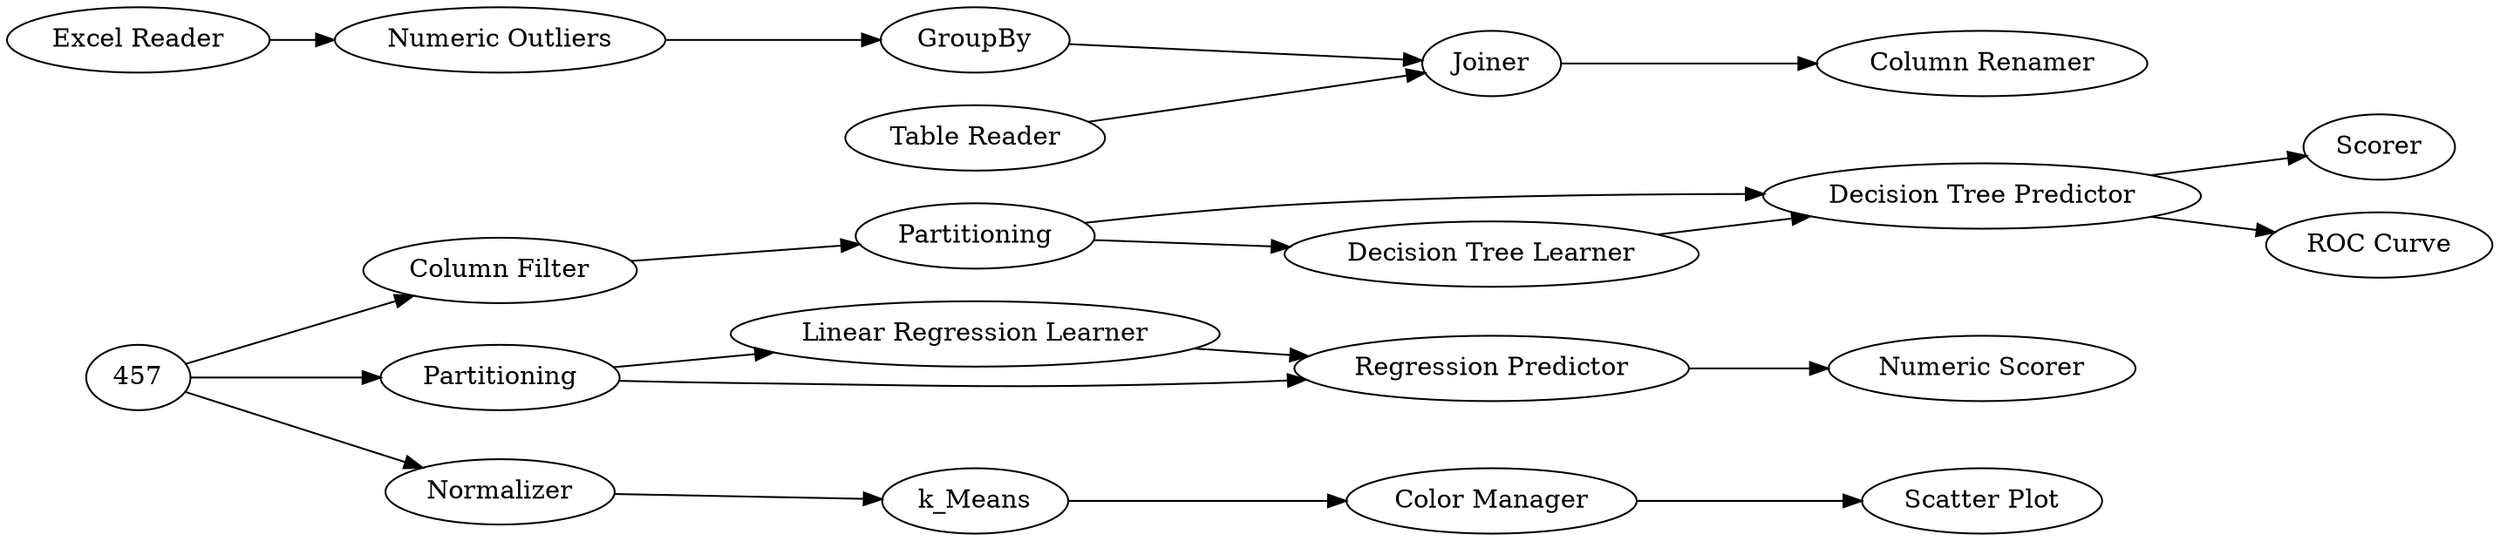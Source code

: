 digraph {
	446 [label=Partitioning]
	449 [label="Decision Tree Predictor"]
	450 [label="Column Filter"]
	451 [label="Decision Tree Learner"]
	1 [label="Excel Reader"]
	430 [label=GroupBy]
	434 [label="Numeric Outliers"]
	435 [label="Table Reader"]
	436 [label=Joiner]
	437 [label="Column Renamer"]
	459 [label=Partitioning]
	460 [label="Linear Regression Learner"]
	461 [label="Regression Predictor"]
	462 [label="Numeric Scorer"]
	509 [label=k_Means]
	510 [label="Scatter Plot"]
	511 [label="Color Manager"]
	512 [label=Normalizer]
	515 [label=Scorer]
	516 [label="ROC Curve"]
	1 -> 434
	430 -> 436
	434 -> 430
	435 -> 436
	436 -> 437
	446 -> 451
	446 -> 449
	449 -> 515
	449 -> 516
	450 -> 446
	451 -> 449
	457 -> 459
	457 -> 512
	457 -> 450
	459 -> 461
	459 -> 460
	460 -> 461
	461 -> 462
	509 -> 511
	511 -> 510
	512 -> 509
	rankdir=LR
}
